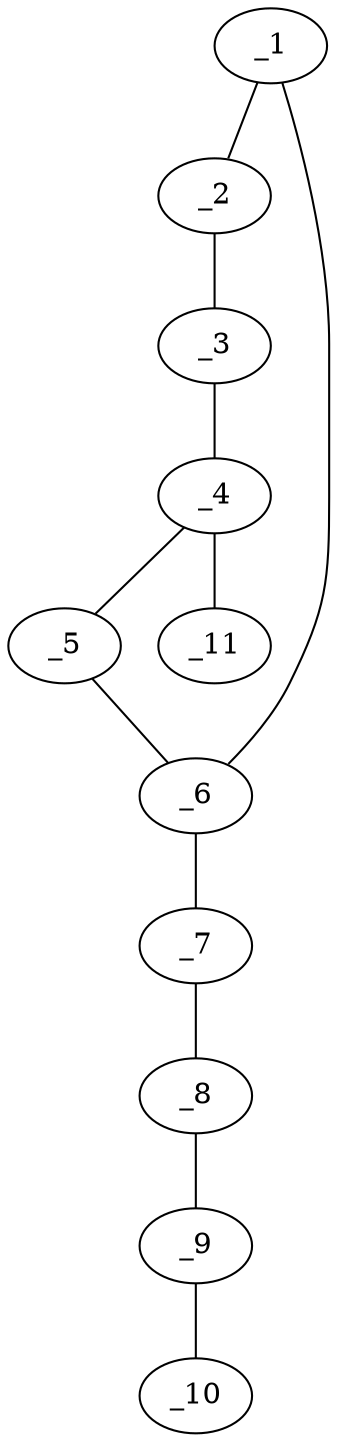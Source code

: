 graph molid624006 {
	_1	 [charge=0,
		chem=1,
		symbol="C  ",
		x="4.5981",
		y="-1"];
	_2	 [charge=0,
		chem=1,
		symbol="C  ",
		x="4.5981",
		y="-2"];
	_1 -- _2	 [valence=1];
	_6	 [charge=0,
		chem=1,
		symbol="C  ",
		x="3.7321",
		y="-0.5"];
	_1 -- _6	 [valence=2];
	_3	 [charge=0,
		chem=1,
		symbol="C  ",
		x="3.7321",
		y="-2.5"];
	_2 -- _3	 [valence=2];
	_4	 [charge=0,
		chem=1,
		symbol="C  ",
		x="2.866",
		y="-2"];
	_3 -- _4	 [valence=1];
	_5	 [charge=0,
		chem=1,
		symbol="C  ",
		x="2.866",
		y="-1"];
	_4 -- _5	 [valence=2];
	_11	 [charge=0,
		chem=7,
		symbol="Cl ",
		x=2,
		y="-2.5"];
	_4 -- _11	 [valence=1];
	_5 -- _6	 [valence=1];
	_7	 [charge=0,
		chem=1,
		symbol="C  ",
		x="3.7321",
		y="0.5"];
	_6 -- _7	 [valence=1];
	_8	 [charge=0,
		chem=1,
		symbol="C  ",
		x="4.5981",
		y=1];
	_7 -- _8	 [valence=2];
	_9	 [charge=0,
		chem=1,
		symbol="C  ",
		x="4.5981",
		y=2];
	_8 -- _9	 [valence=1];
	_10	 [charge=0,
		chem=2,
		symbol="O  ",
		x="5.4641",
		y="2.5"];
	_9 -- _10	 [valence=1];
}
